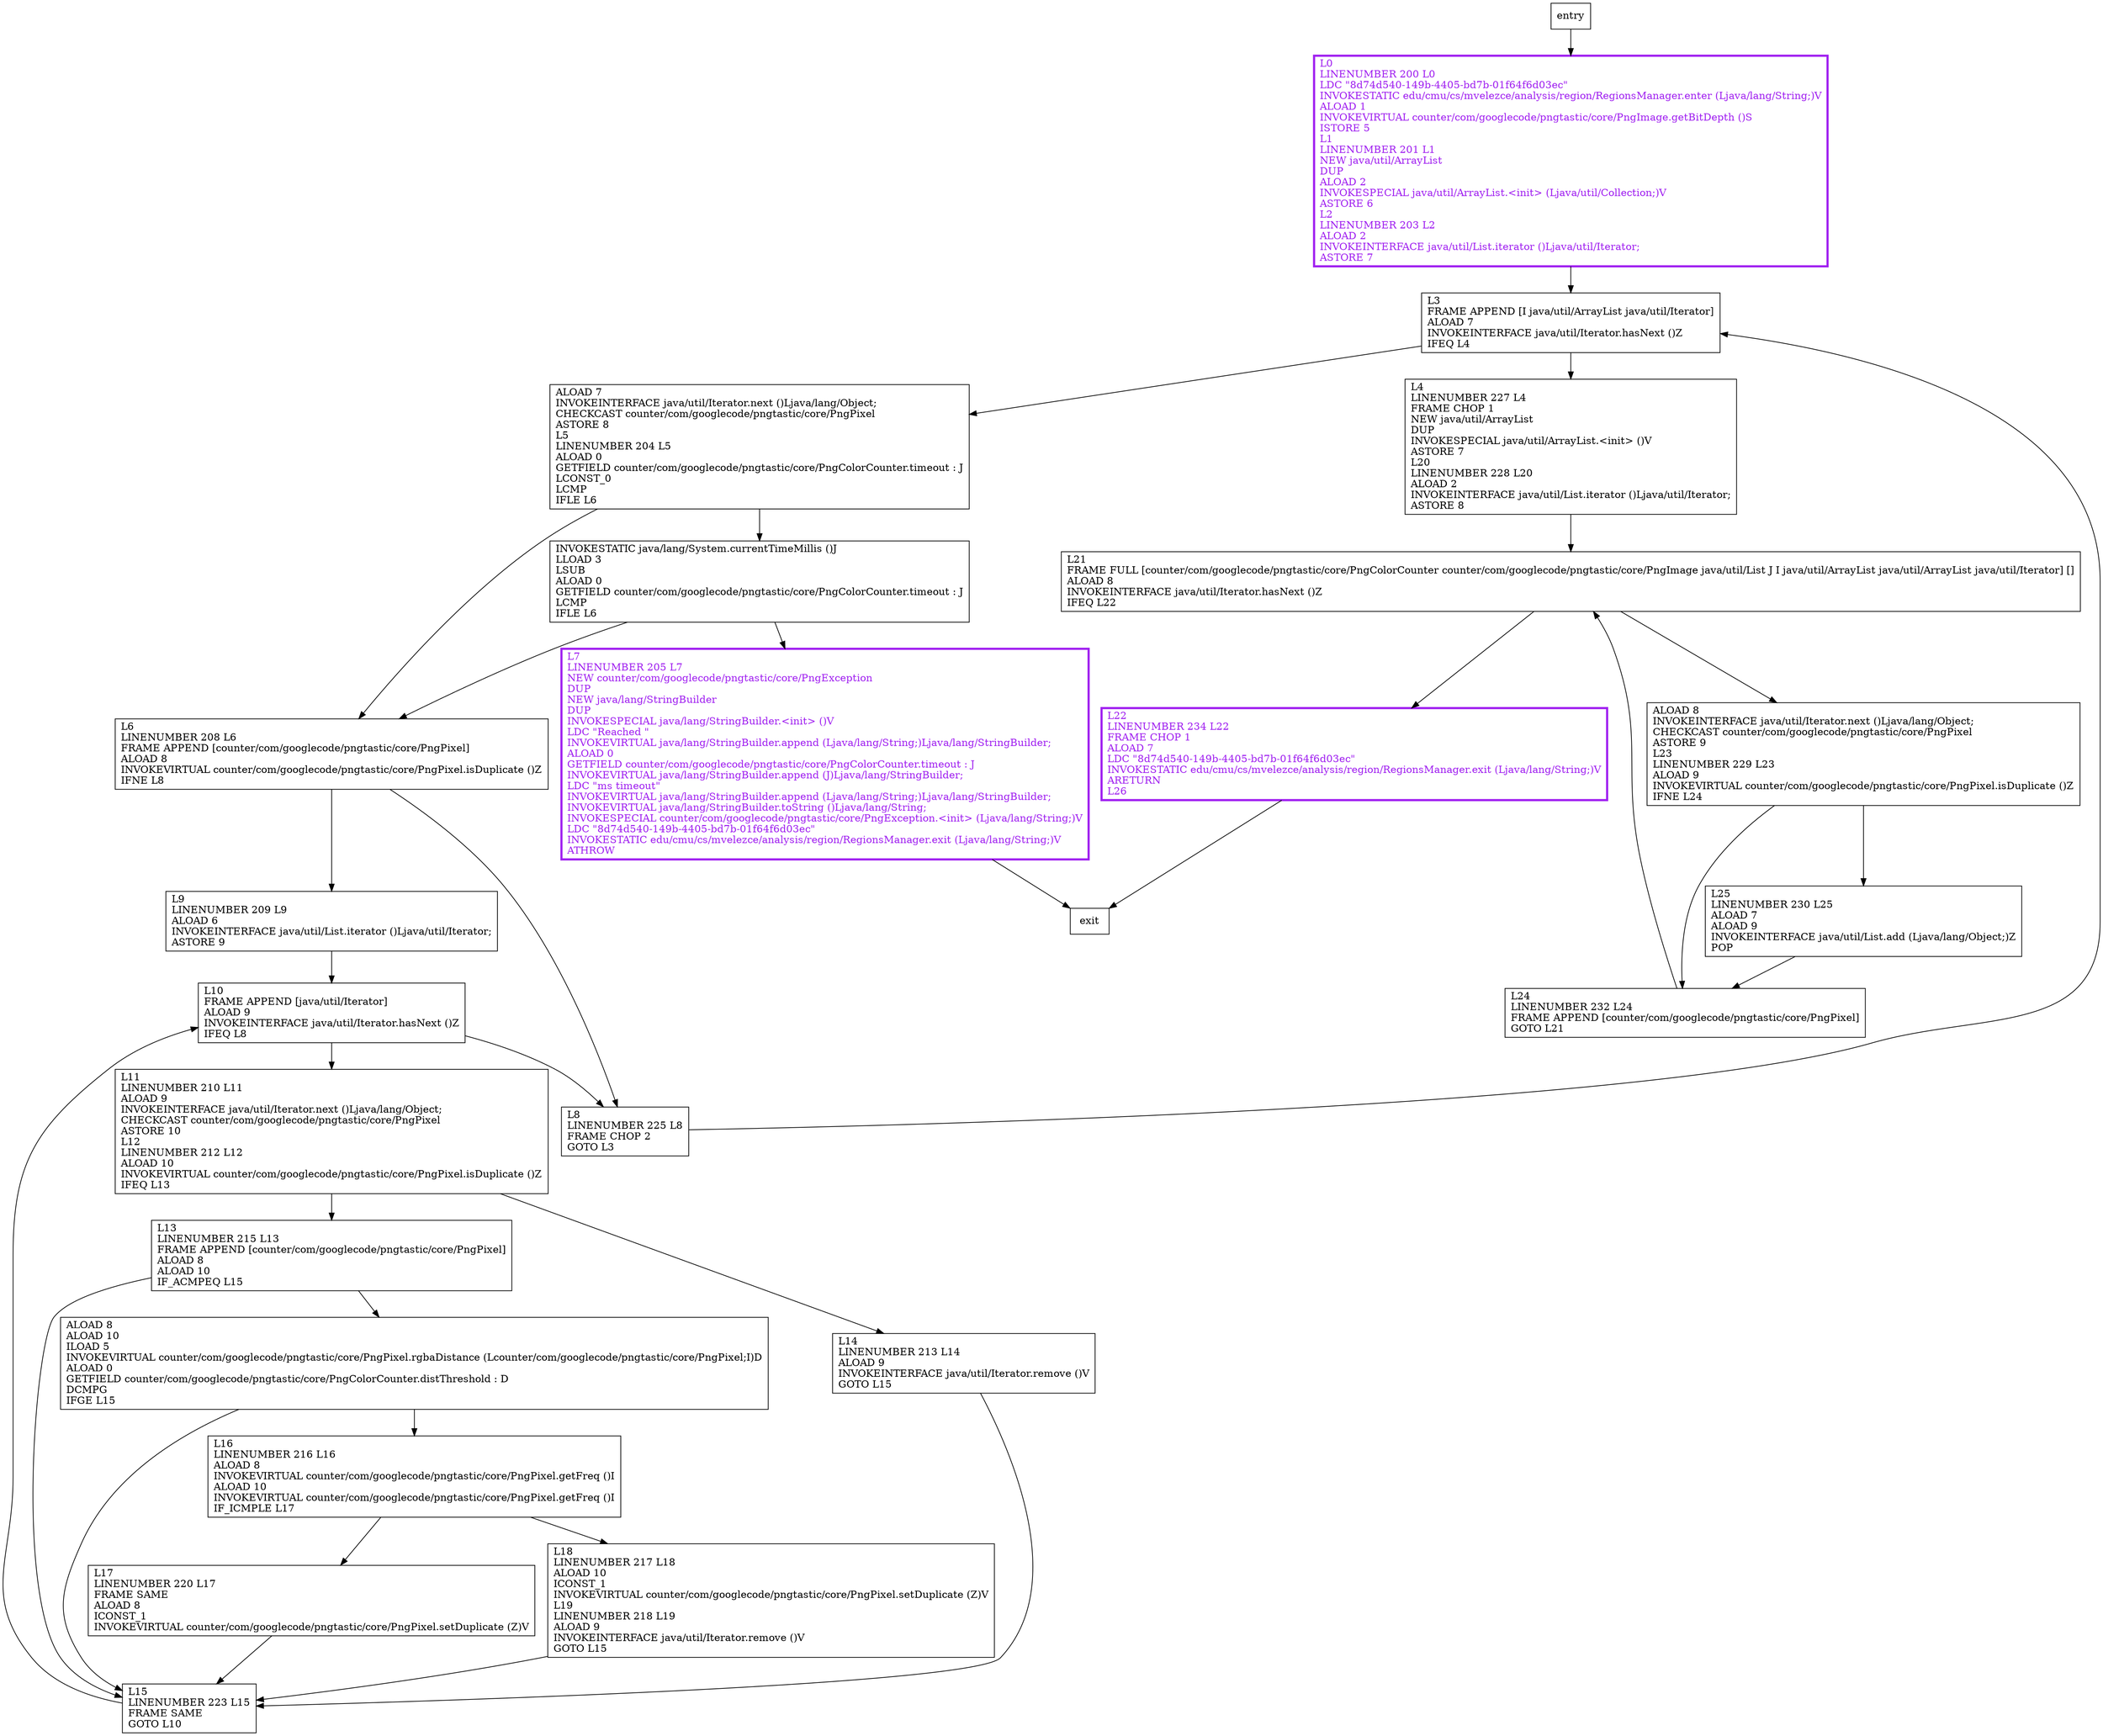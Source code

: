digraph getMergedColors {
node [shape=record];
930835508 [label="L3\lFRAME APPEND [I java/util/ArrayList java/util/Iterator]\lALOAD 7\lINVOKEINTERFACE java/util/Iterator.hasNext ()Z\lIFEQ L4\l"];
1243883861 [label="L15\lLINENUMBER 223 L15\lFRAME SAME\lGOTO L10\l"];
823183343 [label="L7\lLINENUMBER 205 L7\lNEW counter/com/googlecode/pngtastic/core/PngException\lDUP\lNEW java/lang/StringBuilder\lDUP\lINVOKESPECIAL java/lang/StringBuilder.\<init\> ()V\lLDC \"Reached \"\lINVOKEVIRTUAL java/lang/StringBuilder.append (Ljava/lang/String;)Ljava/lang/StringBuilder;\lALOAD 0\lGETFIELD counter/com/googlecode/pngtastic/core/PngColorCounter.timeout : J\lINVOKEVIRTUAL java/lang/StringBuilder.append (J)Ljava/lang/StringBuilder;\lLDC \"ms timeout\"\lINVOKEVIRTUAL java/lang/StringBuilder.append (Ljava/lang/String;)Ljava/lang/StringBuilder;\lINVOKEVIRTUAL java/lang/StringBuilder.toString ()Ljava/lang/String;\lINVOKESPECIAL counter/com/googlecode/pngtastic/core/PngException.\<init\> (Ljava/lang/String;)V\lLDC \"8d74d540-149b-4405-bd7b-01f64f6d03ec\"\lINVOKESTATIC edu/cmu/cs/mvelezce/analysis/region/RegionsManager.exit (Ljava/lang/String;)V\lATHROW\l"];
2011491787 [label="ALOAD 8\lINVOKEINTERFACE java/util/Iterator.next ()Ljava/lang/Object;\lCHECKCAST counter/com/googlecode/pngtastic/core/PngPixel\lASTORE 9\lL23\lLINENUMBER 229 L23\lALOAD 9\lINVOKEVIRTUAL counter/com/googlecode/pngtastic/core/PngPixel.isDuplicate ()Z\lIFNE L24\l"];
858992782 [label="L24\lLINENUMBER 232 L24\lFRAME APPEND [counter/com/googlecode/pngtastic/core/PngPixel]\lGOTO L21\l"];
1299019825 [label="L13\lLINENUMBER 215 L13\lFRAME APPEND [counter/com/googlecode/pngtastic/core/PngPixel]\lALOAD 8\lALOAD 10\lIF_ACMPEQ L15\l"];
50638208 [label="L17\lLINENUMBER 220 L17\lFRAME SAME\lALOAD 8\lICONST_1\lINVOKEVIRTUAL counter/com/googlecode/pngtastic/core/PngPixel.setDuplicate (Z)V\l"];
450950959 [label="ALOAD 7\lINVOKEINTERFACE java/util/Iterator.next ()Ljava/lang/Object;\lCHECKCAST counter/com/googlecode/pngtastic/core/PngPixel\lASTORE 8\lL5\lLINENUMBER 204 L5\lALOAD 0\lGETFIELD counter/com/googlecode/pngtastic/core/PngColorCounter.timeout : J\lLCONST_0\lLCMP\lIFLE L6\l"];
743704429 [label="L9\lLINENUMBER 209 L9\lALOAD 6\lINVOKEINTERFACE java/util/List.iterator ()Ljava/util/Iterator;\lASTORE 9\l"];
1091465234 [label="L11\lLINENUMBER 210 L11\lALOAD 9\lINVOKEINTERFACE java/util/Iterator.next ()Ljava/lang/Object;\lCHECKCAST counter/com/googlecode/pngtastic/core/PngPixel\lASTORE 10\lL12\lLINENUMBER 212 L12\lALOAD 10\lINVOKEVIRTUAL counter/com/googlecode/pngtastic/core/PngPixel.isDuplicate ()Z\lIFEQ L13\l"];
961643589 [label="L21\lFRAME FULL [counter/com/googlecode/pngtastic/core/PngColorCounter counter/com/googlecode/pngtastic/core/PngImage java/util/List J I java/util/ArrayList java/util/ArrayList java/util/Iterator] []\lALOAD 8\lINVOKEINTERFACE java/util/Iterator.hasNext ()Z\lIFEQ L22\l"];
360572684 [label="L22\lLINENUMBER 234 L22\lFRAME CHOP 1\lALOAD 7\lLDC \"8d74d540-149b-4405-bd7b-01f64f6d03ec\"\lINVOKESTATIC edu/cmu/cs/mvelezce/analysis/region/RegionsManager.exit (Ljava/lang/String;)V\lARETURN\lL26\l"];
1578245425 [label="L16\lLINENUMBER 216 L16\lALOAD 8\lINVOKEVIRTUAL counter/com/googlecode/pngtastic/core/PngPixel.getFreq ()I\lALOAD 10\lINVOKEVIRTUAL counter/com/googlecode/pngtastic/core/PngPixel.getFreq ()I\lIF_ICMPLE L17\l"];
889305555 [label="L6\lLINENUMBER 208 L6\lFRAME APPEND [counter/com/googlecode/pngtastic/core/PngPixel]\lALOAD 8\lINVOKEVIRTUAL counter/com/googlecode/pngtastic/core/PngPixel.isDuplicate ()Z\lIFNE L8\l"];
116783361 [label="L25\lLINENUMBER 230 L25\lALOAD 7\lALOAD 9\lINVOKEINTERFACE java/util/List.add (Ljava/lang/Object;)Z\lPOP\l"];
1981214336 [label="L10\lFRAME APPEND [java/util/Iterator]\lALOAD 9\lINVOKEINTERFACE java/util/Iterator.hasNext ()Z\lIFEQ L8\l"];
193438795 [label="L14\lLINENUMBER 213 L14\lALOAD 9\lINVOKEINTERFACE java/util/Iterator.remove ()V\lGOTO L15\l"];
1323370926 [label="L8\lLINENUMBER 225 L8\lFRAME CHOP 2\lGOTO L3\l"];
1500996613 [label="INVOKESTATIC java/lang/System.currentTimeMillis ()J\lLLOAD 3\lLSUB\lALOAD 0\lGETFIELD counter/com/googlecode/pngtastic/core/PngColorCounter.timeout : J\lLCMP\lIFLE L6\l"];
2023251683 [label="ALOAD 8\lALOAD 10\lILOAD 5\lINVOKEVIRTUAL counter/com/googlecode/pngtastic/core/PngPixel.rgbaDistance (Lcounter/com/googlecode/pngtastic/core/PngPixel;I)D\lALOAD 0\lGETFIELD counter/com/googlecode/pngtastic/core/PngColorCounter.distThreshold : D\lDCMPG\lIFGE L15\l"];
1753308996 [label="L18\lLINENUMBER 217 L18\lALOAD 10\lICONST_1\lINVOKEVIRTUAL counter/com/googlecode/pngtastic/core/PngPixel.setDuplicate (Z)V\lL19\lLINENUMBER 218 L19\lALOAD 9\lINVOKEINTERFACE java/util/Iterator.remove ()V\lGOTO L15\l"];
2008966513 [label="L4\lLINENUMBER 227 L4\lFRAME CHOP 1\lNEW java/util/ArrayList\lDUP\lINVOKESPECIAL java/util/ArrayList.\<init\> ()V\lASTORE 7\lL20\lLINENUMBER 228 L20\lALOAD 2\lINVOKEINTERFACE java/util/List.iterator ()Ljava/util/Iterator;\lASTORE 8\l"];
1836438578 [label="L0\lLINENUMBER 200 L0\lLDC \"8d74d540-149b-4405-bd7b-01f64f6d03ec\"\lINVOKESTATIC edu/cmu/cs/mvelezce/analysis/region/RegionsManager.enter (Ljava/lang/String;)V\lALOAD 1\lINVOKEVIRTUAL counter/com/googlecode/pngtastic/core/PngImage.getBitDepth ()S\lISTORE 5\lL1\lLINENUMBER 201 L1\lNEW java/util/ArrayList\lDUP\lALOAD 2\lINVOKESPECIAL java/util/ArrayList.\<init\> (Ljava/util/Collection;)V\lASTORE 6\lL2\lLINENUMBER 203 L2\lALOAD 2\lINVOKEINTERFACE java/util/List.iterator ()Ljava/util/Iterator;\lASTORE 7\l"];
entry;
exit;
930835508 -> 2008966513;
930835508 -> 450950959;
1243883861 -> 1981214336;
2011491787 -> 858992782;
2011491787 -> 116783361;
858992782 -> 961643589;
50638208 -> 1243883861;
1091465234 -> 193438795;
1091465234 -> 1299019825;
360572684 -> exit;
1578245425 -> 1753308996;
1578245425 -> 50638208;
889305555 -> 743704429;
889305555 -> 1323370926;
116783361 -> 858992782;
193438795 -> 1243883861;
2008966513 -> 961643589;
823183343 -> exit;
1299019825 -> 1243883861;
1299019825 -> 2023251683;
450950959 -> 889305555;
450950959 -> 1500996613;
743704429 -> 1981214336;
entry -> 1836438578;
961643589 -> 360572684;
961643589 -> 2011491787;
1981214336 -> 1091465234;
1981214336 -> 1323370926;
1323370926 -> 930835508;
1500996613 -> 823183343;
1500996613 -> 889305555;
2023251683 -> 1243883861;
2023251683 -> 1578245425;
1753308996 -> 1243883861;
1836438578 -> 930835508;
360572684[fontcolor="purple", penwidth=3, color="purple"];
823183343[fontcolor="purple", penwidth=3, color="purple"];
1836438578[fontcolor="purple", penwidth=3, color="purple"];
}
